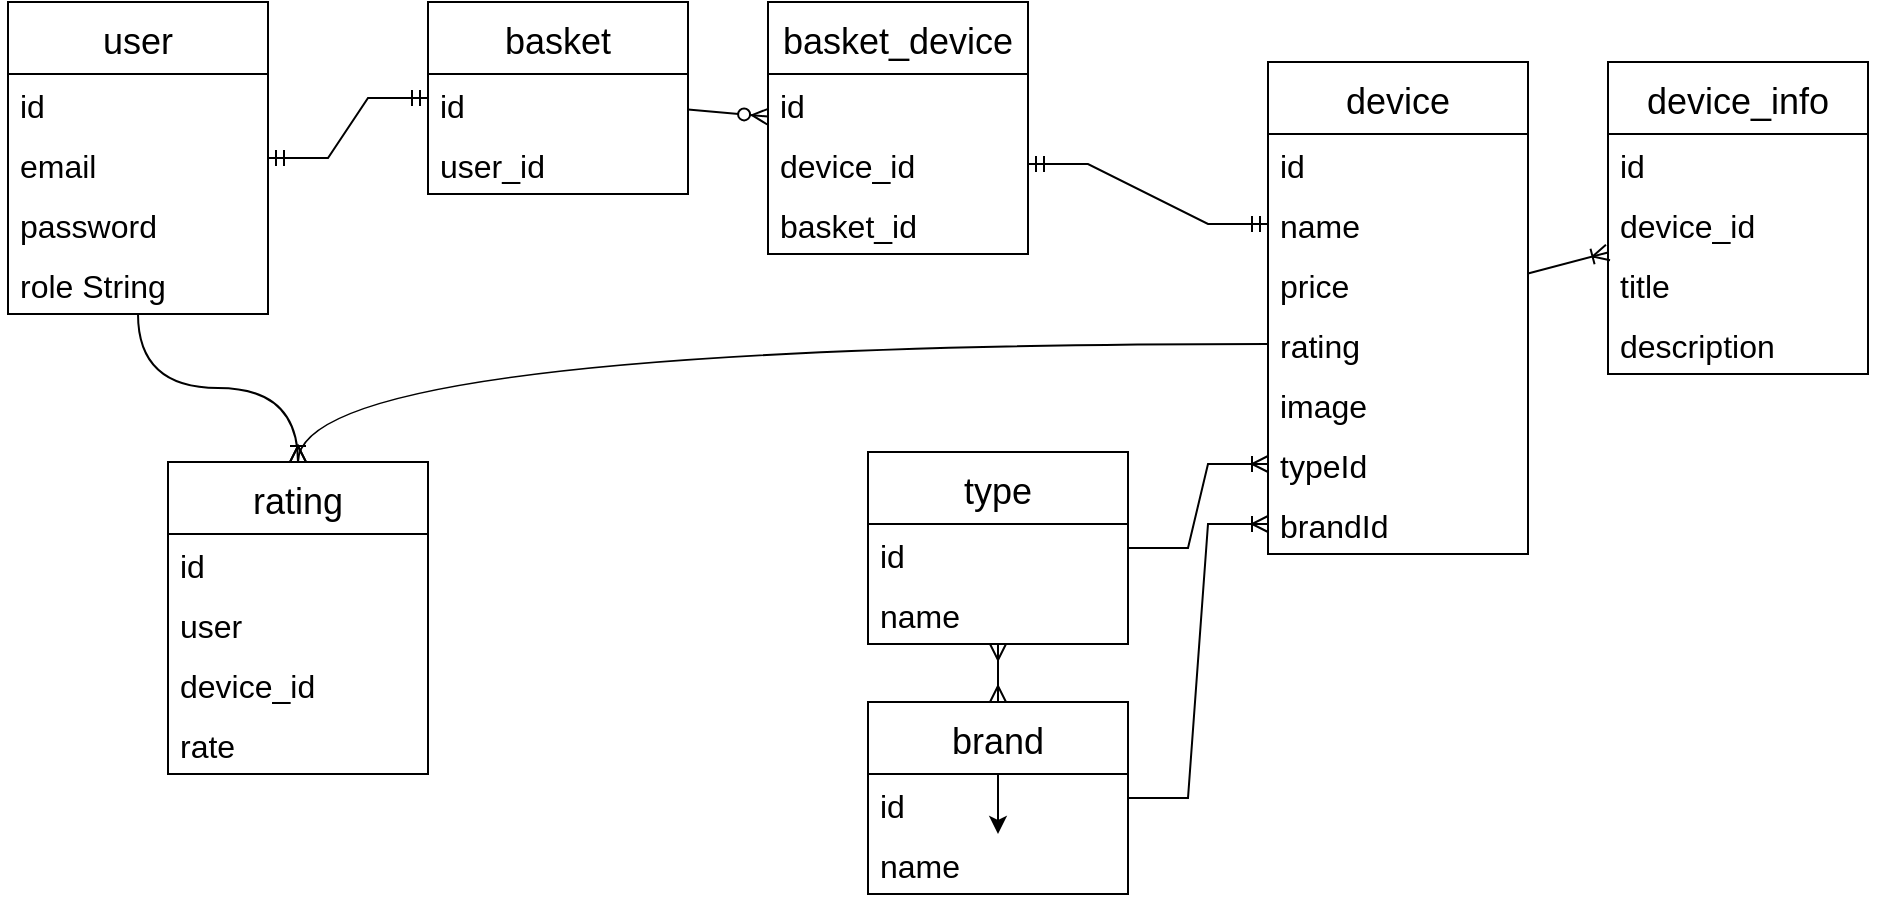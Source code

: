 <mxfile version="21.5.2" type="github">
  <diagram name="Page-1" id="4y5x8ATiys0tHEAHn4-x">
    <mxGraphModel dx="989" dy="527" grid="1" gridSize="10" guides="1" tooltips="1" connect="1" arrows="1" fold="1" page="1" pageScale="1" pageWidth="1654" pageHeight="1169" background="none" math="0" shadow="0">
      <root>
        <mxCell id="0" />
        <mxCell id="1" parent="0" />
        <mxCell id="8NpAQaC0vWflIrdFNGZz-27" value="user" style="swimlane;fontStyle=0;childLayout=stackLayout;horizontal=1;startSize=36;horizontalStack=0;resizeParent=1;resizeParentMax=0;resizeLast=0;collapsible=1;marginBottom=0;align=center;fontSize=18;" vertex="1" parent="1">
          <mxGeometry x="40" y="40" width="130" height="156" as="geometry" />
        </mxCell>
        <mxCell id="8NpAQaC0vWflIrdFNGZz-28" value="id" style="text;strokeColor=none;fillColor=none;spacingLeft=4;spacingRight=4;overflow=hidden;rotatable=0;points=[[0,0.5],[1,0.5]];portConstraint=eastwest;fontSize=16;whiteSpace=wrap;html=1;shadow=1;" vertex="1" parent="8NpAQaC0vWflIrdFNGZz-27">
          <mxGeometry y="36" width="130" height="30" as="geometry" />
        </mxCell>
        <mxCell id="8NpAQaC0vWflIrdFNGZz-30" value="email" style="text;strokeColor=none;fillColor=none;spacingLeft=4;spacingRight=4;overflow=hidden;rotatable=0;points=[[0,0.5],[1,0.5]];portConstraint=eastwest;fontSize=16;whiteSpace=wrap;html=1;" vertex="1" parent="8NpAQaC0vWflIrdFNGZz-27">
          <mxGeometry y="66" width="130" height="30" as="geometry" />
        </mxCell>
        <mxCell id="8NpAQaC0vWflIrdFNGZz-29" value="password" style="text;strokeColor=none;fillColor=none;spacingLeft=4;spacingRight=4;overflow=hidden;rotatable=0;points=[[0,0.5],[1,0.5]];portConstraint=eastwest;fontSize=16;whiteSpace=wrap;html=1;" vertex="1" parent="8NpAQaC0vWflIrdFNGZz-27">
          <mxGeometry y="96" width="130" height="30" as="geometry" />
        </mxCell>
        <mxCell id="8NpAQaC0vWflIrdFNGZz-31" value="role String" style="text;strokeColor=none;fillColor=none;spacingLeft=4;spacingRight=4;overflow=hidden;rotatable=0;points=[[0,0.5],[1,0.5]];portConstraint=eastwest;fontSize=16;whiteSpace=wrap;html=1;" vertex="1" parent="8NpAQaC0vWflIrdFNGZz-27">
          <mxGeometry y="126" width="130" height="30" as="geometry" />
        </mxCell>
        <mxCell id="8NpAQaC0vWflIrdFNGZz-33" value="basket" style="swimlane;fontStyle=0;childLayout=stackLayout;horizontal=1;startSize=36;horizontalStack=0;resizeParent=1;resizeParentMax=0;resizeLast=0;collapsible=1;marginBottom=0;align=center;fontSize=18;" vertex="1" parent="1">
          <mxGeometry x="250" y="40" width="130" height="96" as="geometry" />
        </mxCell>
        <mxCell id="8NpAQaC0vWflIrdFNGZz-34" value="id" style="text;strokeColor=none;fillColor=none;spacingLeft=4;spacingRight=4;overflow=hidden;rotatable=0;points=[[0,0.5],[1,0.5]];portConstraint=eastwest;fontSize=16;whiteSpace=wrap;html=1;" vertex="1" parent="8NpAQaC0vWflIrdFNGZz-33">
          <mxGeometry y="36" width="130" height="30" as="geometry" />
        </mxCell>
        <mxCell id="8NpAQaC0vWflIrdFNGZz-35" value="user_id" style="text;strokeColor=none;fillColor=none;spacingLeft=4;spacingRight=4;overflow=hidden;rotatable=0;points=[[0,0.5],[1,0.5]];portConstraint=eastwest;fontSize=16;whiteSpace=wrap;html=1;" vertex="1" parent="8NpAQaC0vWflIrdFNGZz-33">
          <mxGeometry y="66" width="130" height="30" as="geometry" />
        </mxCell>
        <mxCell id="8NpAQaC0vWflIrdFNGZz-40" value="device" style="swimlane;fontStyle=0;childLayout=stackLayout;horizontal=1;startSize=36;horizontalStack=0;resizeParent=1;resizeParentMax=0;resizeLast=0;collapsible=1;marginBottom=0;align=center;fontSize=18;" vertex="1" parent="1">
          <mxGeometry x="670" y="70" width="130" height="246" as="geometry" />
        </mxCell>
        <mxCell id="8NpAQaC0vWflIrdFNGZz-41" value="id" style="text;strokeColor=none;fillColor=none;spacingLeft=4;spacingRight=4;overflow=hidden;rotatable=0;points=[[0,0.5],[1,0.5]];portConstraint=eastwest;fontSize=16;whiteSpace=wrap;html=1;shadow=1;" vertex="1" parent="8NpAQaC0vWflIrdFNGZz-40">
          <mxGeometry y="36" width="130" height="30" as="geometry" />
        </mxCell>
        <mxCell id="8NpAQaC0vWflIrdFNGZz-42" value="name" style="text;strokeColor=none;fillColor=none;spacingLeft=4;spacingRight=4;overflow=hidden;rotatable=0;points=[[0,0.5],[1,0.5]];portConstraint=eastwest;fontSize=16;whiteSpace=wrap;html=1;" vertex="1" parent="8NpAQaC0vWflIrdFNGZz-40">
          <mxGeometry y="66" width="130" height="30" as="geometry" />
        </mxCell>
        <mxCell id="8NpAQaC0vWflIrdFNGZz-43" value="price" style="text;strokeColor=none;fillColor=none;spacingLeft=4;spacingRight=4;overflow=hidden;rotatable=0;points=[[0,0.5],[1,0.5]];portConstraint=eastwest;fontSize=16;whiteSpace=wrap;html=1;" vertex="1" parent="8NpAQaC0vWflIrdFNGZz-40">
          <mxGeometry y="96" width="130" height="30" as="geometry" />
        </mxCell>
        <mxCell id="8NpAQaC0vWflIrdFNGZz-44" value="rating" style="text;strokeColor=none;fillColor=none;spacingLeft=4;spacingRight=4;overflow=hidden;rotatable=0;points=[[0,0.5],[1,0.5]];portConstraint=eastwest;fontSize=16;whiteSpace=wrap;html=1;" vertex="1" parent="8NpAQaC0vWflIrdFNGZz-40">
          <mxGeometry y="126" width="130" height="30" as="geometry" />
        </mxCell>
        <mxCell id="8NpAQaC0vWflIrdFNGZz-45" value="image" style="text;strokeColor=none;fillColor=none;spacingLeft=4;spacingRight=4;overflow=hidden;rotatable=0;points=[[0,0.5],[1,0.5]];portConstraint=eastwest;fontSize=16;whiteSpace=wrap;html=1;" vertex="1" parent="8NpAQaC0vWflIrdFNGZz-40">
          <mxGeometry y="156" width="130" height="30" as="geometry" />
        </mxCell>
        <mxCell id="8NpAQaC0vWflIrdFNGZz-46" value="typeId" style="text;strokeColor=none;fillColor=none;spacingLeft=4;spacingRight=4;overflow=hidden;rotatable=0;points=[[0,0.5],[1,0.5]];portConstraint=eastwest;fontSize=16;whiteSpace=wrap;html=1;" vertex="1" parent="8NpAQaC0vWflIrdFNGZz-40">
          <mxGeometry y="186" width="130" height="30" as="geometry" />
        </mxCell>
        <mxCell id="8NpAQaC0vWflIrdFNGZz-47" value="brandId" style="text;strokeColor=none;fillColor=none;spacingLeft=4;spacingRight=4;overflow=hidden;rotatable=0;points=[[0,0.5],[1,0.5]];portConstraint=eastwest;fontSize=16;whiteSpace=wrap;html=1;" vertex="1" parent="8NpAQaC0vWflIrdFNGZz-40">
          <mxGeometry y="216" width="130" height="30" as="geometry" />
        </mxCell>
        <mxCell id="8NpAQaC0vWflIrdFNGZz-87" value="" style="edgeStyle=none;rounded=0;orthogonalLoop=1;jettySize=auto;html=1;" edge="1" parent="1" source="8NpAQaC0vWflIrdFNGZz-48" target="8NpAQaC0vWflIrdFNGZz-55">
          <mxGeometry relative="1" as="geometry" />
        </mxCell>
        <mxCell id="8NpAQaC0vWflIrdFNGZz-48" value="type" style="swimlane;fontStyle=0;childLayout=stackLayout;horizontal=1;startSize=36;horizontalStack=0;resizeParent=1;resizeParentMax=0;resizeLast=0;collapsible=1;marginBottom=0;align=center;fontSize=18;" vertex="1" parent="1">
          <mxGeometry x="470" y="265" width="130" height="96" as="geometry" />
        </mxCell>
        <mxCell id="8NpAQaC0vWflIrdFNGZz-49" value="id" style="text;strokeColor=none;fillColor=none;spacingLeft=4;spacingRight=4;overflow=hidden;rotatable=0;points=[[0,0.5],[1,0.5]];portConstraint=eastwest;fontSize=16;whiteSpace=wrap;html=1;shadow=1;" vertex="1" parent="8NpAQaC0vWflIrdFNGZz-48">
          <mxGeometry y="36" width="130" height="30" as="geometry" />
        </mxCell>
        <mxCell id="8NpAQaC0vWflIrdFNGZz-50" value="name" style="text;strokeColor=none;fillColor=none;spacingLeft=4;spacingRight=4;overflow=hidden;rotatable=0;points=[[0,0.5],[1,0.5]];portConstraint=eastwest;fontSize=16;whiteSpace=wrap;html=1;" vertex="1" parent="8NpAQaC0vWflIrdFNGZz-48">
          <mxGeometry y="66" width="130" height="30" as="geometry" />
        </mxCell>
        <mxCell id="8NpAQaC0vWflIrdFNGZz-53" value="brand" style="swimlane;fontStyle=0;childLayout=stackLayout;horizontal=1;startSize=36;horizontalStack=0;resizeParent=1;resizeParentMax=0;resizeLast=0;collapsible=1;marginBottom=0;align=center;fontSize=18;" vertex="1" parent="1">
          <mxGeometry x="470" y="390" width="130" height="96" as="geometry" />
        </mxCell>
        <mxCell id="8NpAQaC0vWflIrdFNGZz-54" value="id" style="text;strokeColor=none;fillColor=none;spacingLeft=4;spacingRight=4;overflow=hidden;rotatable=0;points=[[0,0.5],[1,0.5]];portConstraint=eastwest;fontSize=16;whiteSpace=wrap;html=1;shadow=1;" vertex="1" parent="8NpAQaC0vWflIrdFNGZz-53">
          <mxGeometry y="36" width="130" height="30" as="geometry" />
        </mxCell>
        <mxCell id="8NpAQaC0vWflIrdFNGZz-55" value="name" style="text;strokeColor=none;fillColor=none;spacingLeft=4;spacingRight=4;overflow=hidden;rotatable=0;points=[[0,0.5],[1,0.5]];portConstraint=eastwest;fontSize=16;whiteSpace=wrap;html=1;" vertex="1" parent="8NpAQaC0vWflIrdFNGZz-53">
          <mxGeometry y="66" width="130" height="30" as="geometry" />
        </mxCell>
        <mxCell id="8NpAQaC0vWflIrdFNGZz-71" value="device_info" style="swimlane;fontStyle=0;childLayout=stackLayout;horizontal=1;startSize=36;horizontalStack=0;resizeParent=1;resizeParentMax=0;resizeLast=0;collapsible=1;marginBottom=0;align=center;fontSize=18;" vertex="1" parent="1">
          <mxGeometry x="840" y="70" width="130" height="156" as="geometry" />
        </mxCell>
        <mxCell id="8NpAQaC0vWflIrdFNGZz-72" value="id" style="text;strokeColor=none;fillColor=none;spacingLeft=4;spacingRight=4;overflow=hidden;rotatable=0;points=[[0,0.5],[1,0.5]];portConstraint=eastwest;fontSize=16;whiteSpace=wrap;html=1;shadow=1;" vertex="1" parent="8NpAQaC0vWflIrdFNGZz-71">
          <mxGeometry y="36" width="130" height="30" as="geometry" />
        </mxCell>
        <mxCell id="8NpAQaC0vWflIrdFNGZz-73" value="device_id" style="text;strokeColor=none;fillColor=none;spacingLeft=4;spacingRight=4;overflow=hidden;rotatable=0;points=[[0,0.5],[1,0.5]];portConstraint=eastwest;fontSize=16;whiteSpace=wrap;html=1;" vertex="1" parent="8NpAQaC0vWflIrdFNGZz-71">
          <mxGeometry y="66" width="130" height="30" as="geometry" />
        </mxCell>
        <mxCell id="8NpAQaC0vWflIrdFNGZz-74" value="title" style="text;strokeColor=none;fillColor=none;spacingLeft=4;spacingRight=4;overflow=hidden;rotatable=0;points=[[0,0.5],[1,0.5]];portConstraint=eastwest;fontSize=16;whiteSpace=wrap;html=1;" vertex="1" parent="8NpAQaC0vWflIrdFNGZz-71">
          <mxGeometry y="96" width="130" height="30" as="geometry" />
        </mxCell>
        <mxCell id="8NpAQaC0vWflIrdFNGZz-75" value="description" style="text;strokeColor=none;fillColor=none;spacingLeft=4;spacingRight=4;overflow=hidden;rotatable=0;points=[[0,0.5],[1,0.5]];portConstraint=eastwest;fontSize=16;whiteSpace=wrap;html=1;" vertex="1" parent="8NpAQaC0vWflIrdFNGZz-71">
          <mxGeometry y="126" width="130" height="30" as="geometry" />
        </mxCell>
        <mxCell id="8NpAQaC0vWflIrdFNGZz-77" value="basket_device" style="swimlane;fontStyle=0;childLayout=stackLayout;horizontal=1;startSize=36;horizontalStack=0;resizeParent=1;resizeParentMax=0;resizeLast=0;collapsible=1;marginBottom=0;align=center;fontSize=18;" vertex="1" parent="1">
          <mxGeometry x="420" y="40" width="130" height="126" as="geometry" />
        </mxCell>
        <mxCell id="8NpAQaC0vWflIrdFNGZz-78" value="id" style="text;strokeColor=none;fillColor=none;spacingLeft=4;spacingRight=4;overflow=hidden;rotatable=0;points=[[0,0.5],[1,0.5]];portConstraint=eastwest;fontSize=16;whiteSpace=wrap;html=1;shadow=1;" vertex="1" parent="8NpAQaC0vWflIrdFNGZz-77">
          <mxGeometry y="36" width="130" height="30" as="geometry" />
        </mxCell>
        <mxCell id="8NpAQaC0vWflIrdFNGZz-82" value="device_id" style="text;strokeColor=none;fillColor=none;spacingLeft=4;spacingRight=4;overflow=hidden;rotatable=0;points=[[0,0.5],[1,0.5]];portConstraint=eastwest;fontSize=16;whiteSpace=wrap;html=1;" vertex="1" parent="8NpAQaC0vWflIrdFNGZz-77">
          <mxGeometry y="66" width="130" height="30" as="geometry" />
        </mxCell>
        <mxCell id="8NpAQaC0vWflIrdFNGZz-80" value="basket_id" style="text;strokeColor=none;fillColor=none;spacingLeft=4;spacingRight=4;overflow=hidden;rotatable=0;points=[[0,0.5],[1,0.5]];portConstraint=eastwest;fontSize=16;whiteSpace=wrap;html=1;" vertex="1" parent="8NpAQaC0vWflIrdFNGZz-77">
          <mxGeometry y="96" width="130" height="30" as="geometry" />
        </mxCell>
        <mxCell id="8NpAQaC0vWflIrdFNGZz-83" value="" style="fontSize=12;html=1;endArrow=ERzeroToMany;endFill=1;rounded=0;" edge="1" parent="1" source="8NpAQaC0vWflIrdFNGZz-33" target="8NpAQaC0vWflIrdFNGZz-77">
          <mxGeometry width="100" height="100" relative="1" as="geometry">
            <mxPoint x="310" y="196" as="sourcePoint" />
            <mxPoint x="410" y="96" as="targetPoint" />
          </mxGeometry>
        </mxCell>
        <mxCell id="8NpAQaC0vWflIrdFNGZz-84" value="" style="edgeStyle=entityRelationEdgeStyle;fontSize=12;html=1;endArrow=ERmandOne;startArrow=ERmandOne;rounded=0;" edge="1" parent="1" source="8NpAQaC0vWflIrdFNGZz-27" target="8NpAQaC0vWflIrdFNGZz-33">
          <mxGeometry width="100" height="100" relative="1" as="geometry">
            <mxPoint x="150" y="266" as="sourcePoint" />
            <mxPoint x="250" y="166" as="targetPoint" />
          </mxGeometry>
        </mxCell>
        <mxCell id="8NpAQaC0vWflIrdFNGZz-86" value="" style="fontSize=12;html=1;endArrow=ERmany;startArrow=ERmany;rounded=0;" edge="1" parent="1" source="8NpAQaC0vWflIrdFNGZz-53" target="8NpAQaC0vWflIrdFNGZz-48">
          <mxGeometry width="100" height="100" relative="1" as="geometry">
            <mxPoint x="460" y="340" as="sourcePoint" />
            <mxPoint x="560" y="220" as="targetPoint" />
          </mxGeometry>
        </mxCell>
        <mxCell id="8NpAQaC0vWflIrdFNGZz-88" value="" style="edgeStyle=entityRelationEdgeStyle;fontSize=12;html=1;endArrow=ERoneToMany;rounded=0;" edge="1" parent="1" source="8NpAQaC0vWflIrdFNGZz-48" target="8NpAQaC0vWflIrdFNGZz-46">
          <mxGeometry width="100" height="100" relative="1" as="geometry">
            <mxPoint x="560" y="386" as="sourcePoint" />
            <mxPoint x="660" y="286" as="targetPoint" />
          </mxGeometry>
        </mxCell>
        <mxCell id="8NpAQaC0vWflIrdFNGZz-89" value="" style="edgeStyle=entityRelationEdgeStyle;fontSize=12;html=1;endArrow=ERoneToMany;rounded=0;" edge="1" parent="1" source="8NpAQaC0vWflIrdFNGZz-53" target="8NpAQaC0vWflIrdFNGZz-47">
          <mxGeometry width="100" height="100" relative="1" as="geometry">
            <mxPoint x="590" y="394" as="sourcePoint" />
            <mxPoint x="660" y="361" as="targetPoint" />
          </mxGeometry>
        </mxCell>
        <mxCell id="8NpAQaC0vWflIrdFNGZz-90" value="" style="edgeStyle=entityRelationEdgeStyle;fontSize=12;html=1;endArrow=ERmandOne;startArrow=ERmandOne;rounded=0;" edge="1" parent="1" source="8NpAQaC0vWflIrdFNGZz-82" target="8NpAQaC0vWflIrdFNGZz-42">
          <mxGeometry width="100" height="100" relative="1" as="geometry">
            <mxPoint x="460" y="320" as="sourcePoint" />
            <mxPoint x="560" y="220" as="targetPoint" />
          </mxGeometry>
        </mxCell>
        <mxCell id="8NpAQaC0vWflIrdFNGZz-91" value="" style="fontSize=12;html=1;endArrow=ERoneToMany;rounded=0;" edge="1" parent="1" source="8NpAQaC0vWflIrdFNGZz-40" target="8NpAQaC0vWflIrdFNGZz-71">
          <mxGeometry width="100" height="100" relative="1" as="geometry">
            <mxPoint x="460" y="320" as="sourcePoint" />
            <mxPoint x="560" y="220" as="targetPoint" />
          </mxGeometry>
        </mxCell>
        <mxCell id="8NpAQaC0vWflIrdFNGZz-92" value="rating" style="swimlane;fontStyle=0;childLayout=stackLayout;horizontal=1;startSize=36;horizontalStack=0;resizeParent=1;resizeParentMax=0;resizeLast=0;collapsible=1;marginBottom=0;align=center;fontSize=18;" vertex="1" parent="1">
          <mxGeometry x="120" y="270" width="130" height="156" as="geometry" />
        </mxCell>
        <mxCell id="8NpAQaC0vWflIrdFNGZz-93" value="id" style="text;strokeColor=none;fillColor=none;spacingLeft=4;spacingRight=4;overflow=hidden;rotatable=0;points=[[0,0.5],[1,0.5]];portConstraint=eastwest;fontSize=16;whiteSpace=wrap;html=1;shadow=1;" vertex="1" parent="8NpAQaC0vWflIrdFNGZz-92">
          <mxGeometry y="36" width="130" height="30" as="geometry" />
        </mxCell>
        <mxCell id="8NpAQaC0vWflIrdFNGZz-94" value="user" style="text;strokeColor=none;fillColor=none;spacingLeft=4;spacingRight=4;overflow=hidden;rotatable=0;points=[[0,0.5],[1,0.5]];portConstraint=eastwest;fontSize=16;whiteSpace=wrap;html=1;" vertex="1" parent="8NpAQaC0vWflIrdFNGZz-92">
          <mxGeometry y="66" width="130" height="30" as="geometry" />
        </mxCell>
        <mxCell id="8NpAQaC0vWflIrdFNGZz-95" value="device_id" style="text;strokeColor=none;fillColor=none;spacingLeft=4;spacingRight=4;overflow=hidden;rotatable=0;points=[[0,0.5],[1,0.5]];portConstraint=eastwest;fontSize=16;whiteSpace=wrap;html=1;" vertex="1" parent="8NpAQaC0vWflIrdFNGZz-92">
          <mxGeometry y="96" width="130" height="30" as="geometry" />
        </mxCell>
        <mxCell id="8NpAQaC0vWflIrdFNGZz-96" value="rate" style="text;strokeColor=none;fillColor=none;spacingLeft=4;spacingRight=4;overflow=hidden;rotatable=0;points=[[0,0.5],[1,0.5]];portConstraint=eastwest;fontSize=16;whiteSpace=wrap;html=1;" vertex="1" parent="8NpAQaC0vWflIrdFNGZz-92">
          <mxGeometry y="126" width="130" height="30" as="geometry" />
        </mxCell>
        <mxCell id="8NpAQaC0vWflIrdFNGZz-97" value="" style="edgeStyle=orthogonalEdgeStyle;fontSize=12;html=1;endArrow=ERoneToMany;rounded=0;curved=1;" edge="1" parent="1" source="8NpAQaC0vWflIrdFNGZz-27" target="8NpAQaC0vWflIrdFNGZz-92">
          <mxGeometry width="100" height="100" relative="1" as="geometry">
            <mxPoint x="100" y="230" as="sourcePoint" />
            <mxPoint x="150" y="220" as="targetPoint" />
          </mxGeometry>
        </mxCell>
        <mxCell id="8NpAQaC0vWflIrdFNGZz-98" value="" style="edgeStyle=orthogonalEdgeStyle;fontSize=12;html=1;endArrow=ERoneToMany;rounded=0;curved=1;" edge="1" parent="1" source="8NpAQaC0vWflIrdFNGZz-44" target="8NpAQaC0vWflIrdFNGZz-92">
          <mxGeometry width="100" height="100" relative="1" as="geometry">
            <mxPoint x="290" y="240" as="sourcePoint" />
            <mxPoint x="370" y="314" as="targetPoint" />
          </mxGeometry>
        </mxCell>
      </root>
    </mxGraphModel>
  </diagram>
</mxfile>
